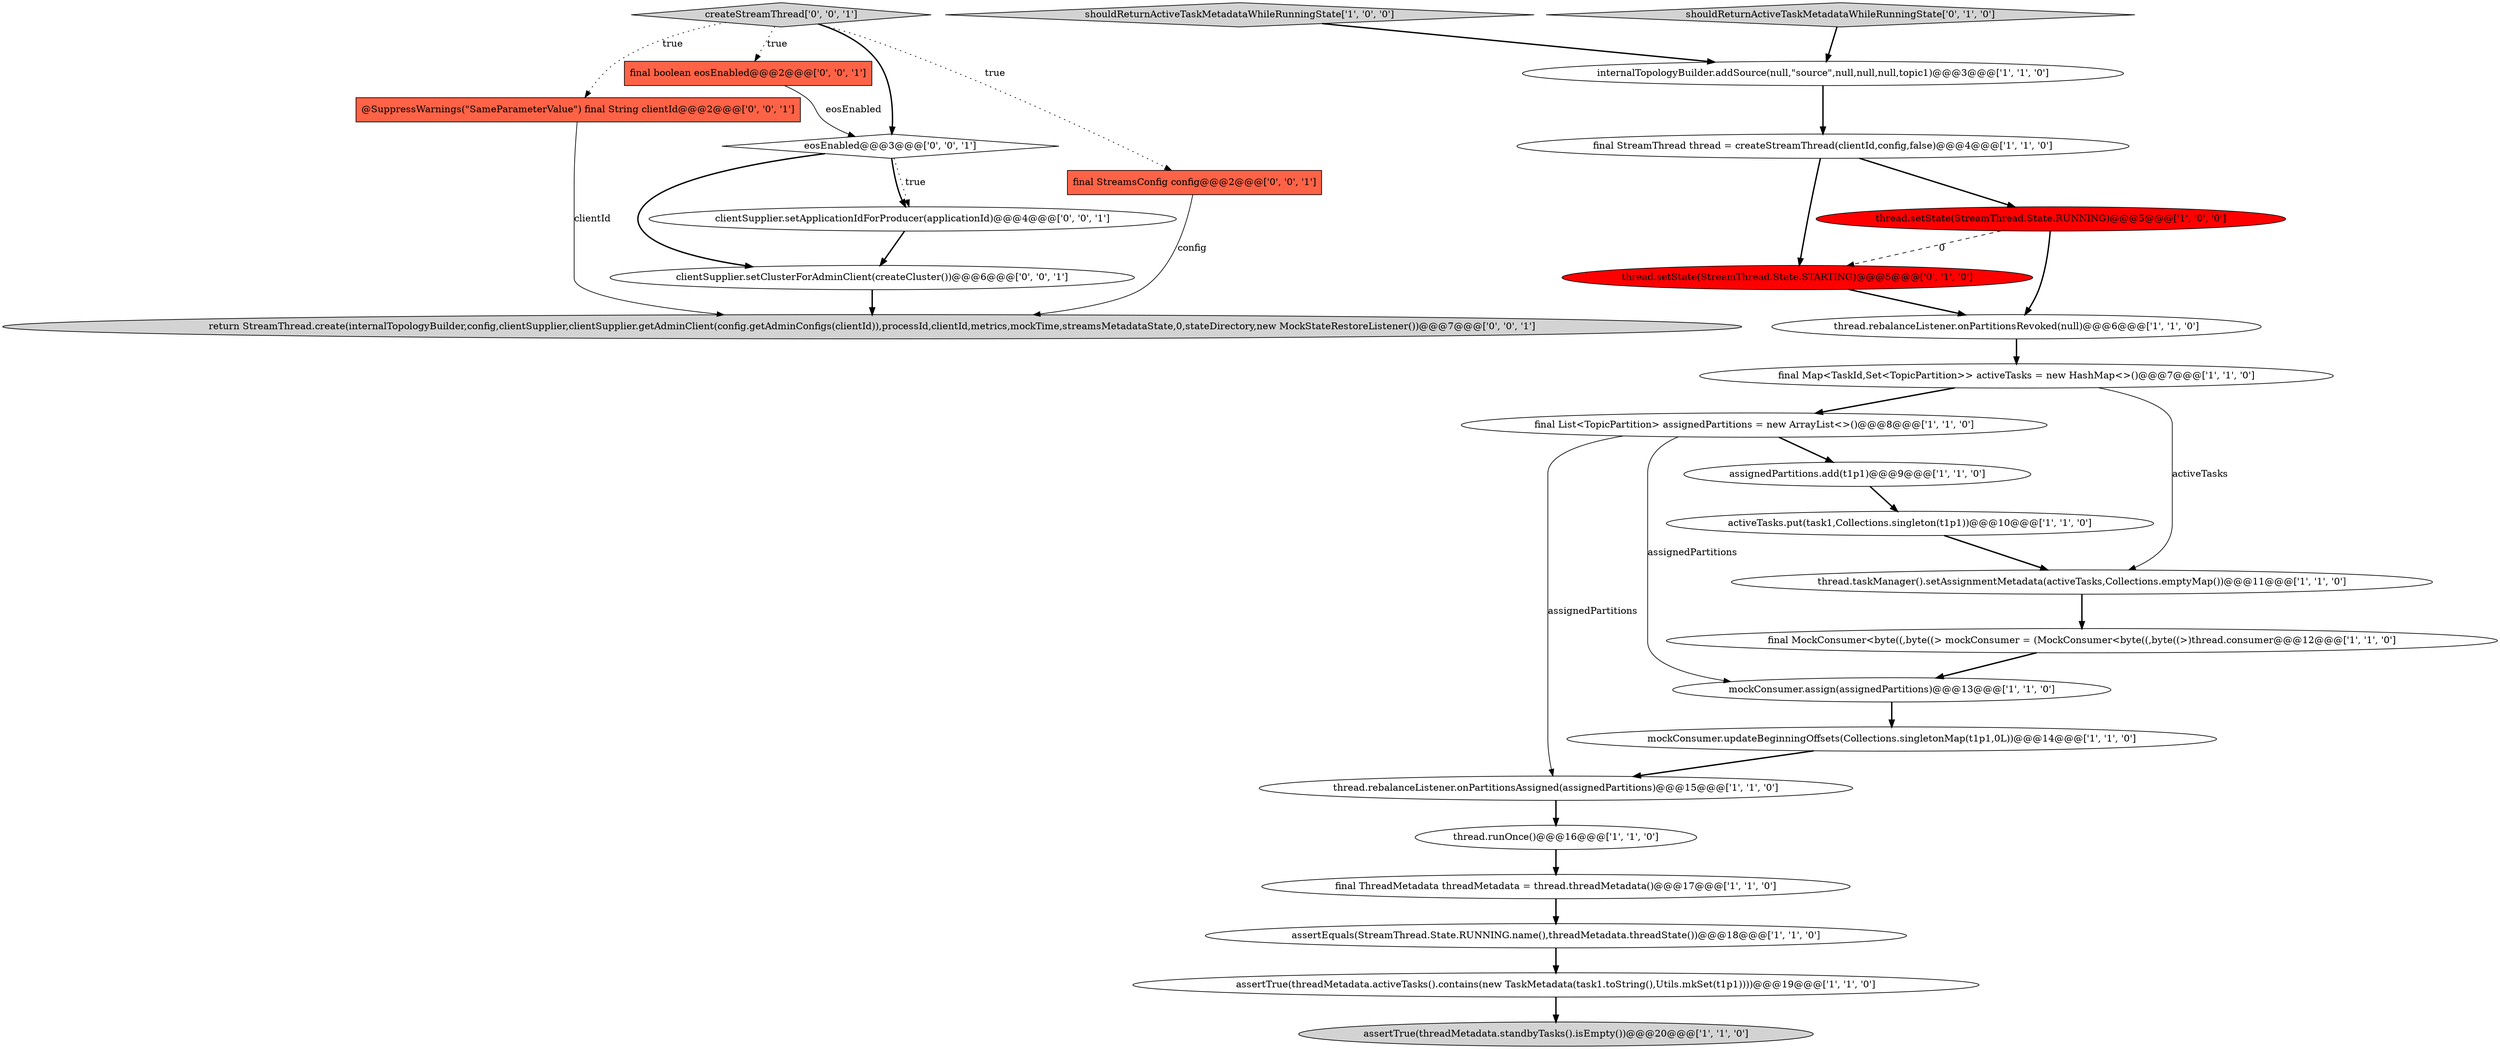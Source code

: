 digraph {
28 [style = filled, label = "return StreamThread.create(internalTopologyBuilder,config,clientSupplier,clientSupplier.getAdminClient(config.getAdminConfigs(clientId)),processId,clientId,metrics,mockTime,streamsMetadataState,0,stateDirectory,new MockStateRestoreListener())@@@7@@@['0', '0', '1']", fillcolor = lightgray, shape = ellipse image = "AAA0AAABBB3BBB"];
6 [style = filled, label = "final StreamThread thread = createStreamThread(clientId,config,false)@@@4@@@['1', '1', '0']", fillcolor = white, shape = ellipse image = "AAA0AAABBB1BBB"];
10 [style = filled, label = "shouldReturnActiveTaskMetadataWhileRunningState['1', '0', '0']", fillcolor = lightgray, shape = diamond image = "AAA0AAABBB1BBB"];
22 [style = filled, label = "eosEnabled@@@3@@@['0', '0', '1']", fillcolor = white, shape = diamond image = "AAA0AAABBB3BBB"];
24 [style = filled, label = "@SuppressWarnings(\"SameParameterValue\") final String clientId@@@2@@@['0', '0', '1']", fillcolor = tomato, shape = box image = "AAA0AAABBB3BBB"];
26 [style = filled, label = "final StreamsConfig config@@@2@@@['0', '0', '1']", fillcolor = tomato, shape = box image = "AAA0AAABBB3BBB"];
20 [style = filled, label = "thread.setState(StreamThread.State.STARTING)@@@5@@@['0', '1', '0']", fillcolor = red, shape = ellipse image = "AAA1AAABBB2BBB"];
9 [style = filled, label = "final ThreadMetadata threadMetadata = thread.threadMetadata()@@@17@@@['1', '1', '0']", fillcolor = white, shape = ellipse image = "AAA0AAABBB1BBB"];
1 [style = filled, label = "final Map<TaskId,Set<TopicPartition>> activeTasks = new HashMap<>()@@@7@@@['1', '1', '0']", fillcolor = white, shape = ellipse image = "AAA0AAABBB1BBB"];
13 [style = filled, label = "assignedPartitions.add(t1p1)@@@9@@@['1', '1', '0']", fillcolor = white, shape = ellipse image = "AAA0AAABBB1BBB"];
0 [style = filled, label = "thread.rebalanceListener.onPartitionsRevoked(null)@@@6@@@['1', '1', '0']", fillcolor = white, shape = ellipse image = "AAA0AAABBB1BBB"];
5 [style = filled, label = "final List<TopicPartition> assignedPartitions = new ArrayList<>()@@@8@@@['1', '1', '0']", fillcolor = white, shape = ellipse image = "AAA0AAABBB1BBB"];
14 [style = filled, label = "activeTasks.put(task1,Collections.singleton(t1p1))@@@10@@@['1', '1', '0']", fillcolor = white, shape = ellipse image = "AAA0AAABBB1BBB"];
7 [style = filled, label = "assertTrue(threadMetadata.activeTasks().contains(new TaskMetadata(task1.toString(),Utils.mkSet(t1p1))))@@@19@@@['1', '1', '0']", fillcolor = white, shape = ellipse image = "AAA0AAABBB1BBB"];
12 [style = filled, label = "thread.taskManager().setAssignmentMetadata(activeTasks,Collections.emptyMap())@@@11@@@['1', '1', '0']", fillcolor = white, shape = ellipse image = "AAA0AAABBB1BBB"];
8 [style = filled, label = "mockConsumer.updateBeginningOffsets(Collections.singletonMap(t1p1,0L))@@@14@@@['1', '1', '0']", fillcolor = white, shape = ellipse image = "AAA0AAABBB1BBB"];
18 [style = filled, label = "final MockConsumer<byte((,byte((> mockConsumer = (MockConsumer<byte((,byte((>)thread.consumer@@@12@@@['1', '1', '0']", fillcolor = white, shape = ellipse image = "AAA0AAABBB1BBB"];
11 [style = filled, label = "thread.setState(StreamThread.State.RUNNING)@@@5@@@['1', '0', '0']", fillcolor = red, shape = ellipse image = "AAA1AAABBB1BBB"];
2 [style = filled, label = "internalTopologyBuilder.addSource(null,\"source\",null,null,null,topic1)@@@3@@@['1', '1', '0']", fillcolor = white, shape = ellipse image = "AAA0AAABBB1BBB"];
19 [style = filled, label = "shouldReturnActiveTaskMetadataWhileRunningState['0', '1', '0']", fillcolor = lightgray, shape = diamond image = "AAA0AAABBB2BBB"];
17 [style = filled, label = "assertTrue(threadMetadata.standbyTasks().isEmpty())@@@20@@@['1', '1', '0']", fillcolor = lightgray, shape = ellipse image = "AAA0AAABBB1BBB"];
16 [style = filled, label = "thread.runOnce()@@@16@@@['1', '1', '0']", fillcolor = white, shape = ellipse image = "AAA0AAABBB1BBB"];
3 [style = filled, label = "assertEquals(StreamThread.State.RUNNING.name(),threadMetadata.threadState())@@@18@@@['1', '1', '0']", fillcolor = white, shape = ellipse image = "AAA0AAABBB1BBB"];
23 [style = filled, label = "clientSupplier.setApplicationIdForProducer(applicationId)@@@4@@@['0', '0', '1']", fillcolor = white, shape = ellipse image = "AAA0AAABBB3BBB"];
27 [style = filled, label = "clientSupplier.setClusterForAdminClient(createCluster())@@@6@@@['0', '0', '1']", fillcolor = white, shape = ellipse image = "AAA0AAABBB3BBB"];
21 [style = filled, label = "final boolean eosEnabled@@@2@@@['0', '0', '1']", fillcolor = tomato, shape = box image = "AAA0AAABBB3BBB"];
15 [style = filled, label = "thread.rebalanceListener.onPartitionsAssigned(assignedPartitions)@@@15@@@['1', '1', '0']", fillcolor = white, shape = ellipse image = "AAA0AAABBB1BBB"];
4 [style = filled, label = "mockConsumer.assign(assignedPartitions)@@@13@@@['1', '1', '0']", fillcolor = white, shape = ellipse image = "AAA0AAABBB1BBB"];
25 [style = filled, label = "createStreamThread['0', '0', '1']", fillcolor = lightgray, shape = diamond image = "AAA0AAABBB3BBB"];
1->5 [style = bold, label=""];
7->17 [style = bold, label=""];
8->15 [style = bold, label=""];
11->20 [style = dashed, label="0"];
22->23 [style = dotted, label="true"];
23->27 [style = bold, label=""];
25->22 [style = bold, label=""];
1->12 [style = solid, label="activeTasks"];
5->4 [style = solid, label="assignedPartitions"];
2->6 [style = bold, label=""];
27->28 [style = bold, label=""];
20->0 [style = bold, label=""];
25->24 [style = dotted, label="true"];
19->2 [style = bold, label=""];
15->16 [style = bold, label=""];
24->28 [style = solid, label="clientId"];
22->23 [style = bold, label=""];
5->15 [style = solid, label="assignedPartitions"];
21->22 [style = solid, label="eosEnabled"];
6->20 [style = bold, label=""];
11->0 [style = bold, label=""];
18->4 [style = bold, label=""];
22->27 [style = bold, label=""];
3->7 [style = bold, label=""];
0->1 [style = bold, label=""];
6->11 [style = bold, label=""];
14->12 [style = bold, label=""];
5->13 [style = bold, label=""];
12->18 [style = bold, label=""];
9->3 [style = bold, label=""];
4->8 [style = bold, label=""];
10->2 [style = bold, label=""];
13->14 [style = bold, label=""];
26->28 [style = solid, label="config"];
25->26 [style = dotted, label="true"];
16->9 [style = bold, label=""];
25->21 [style = dotted, label="true"];
}
